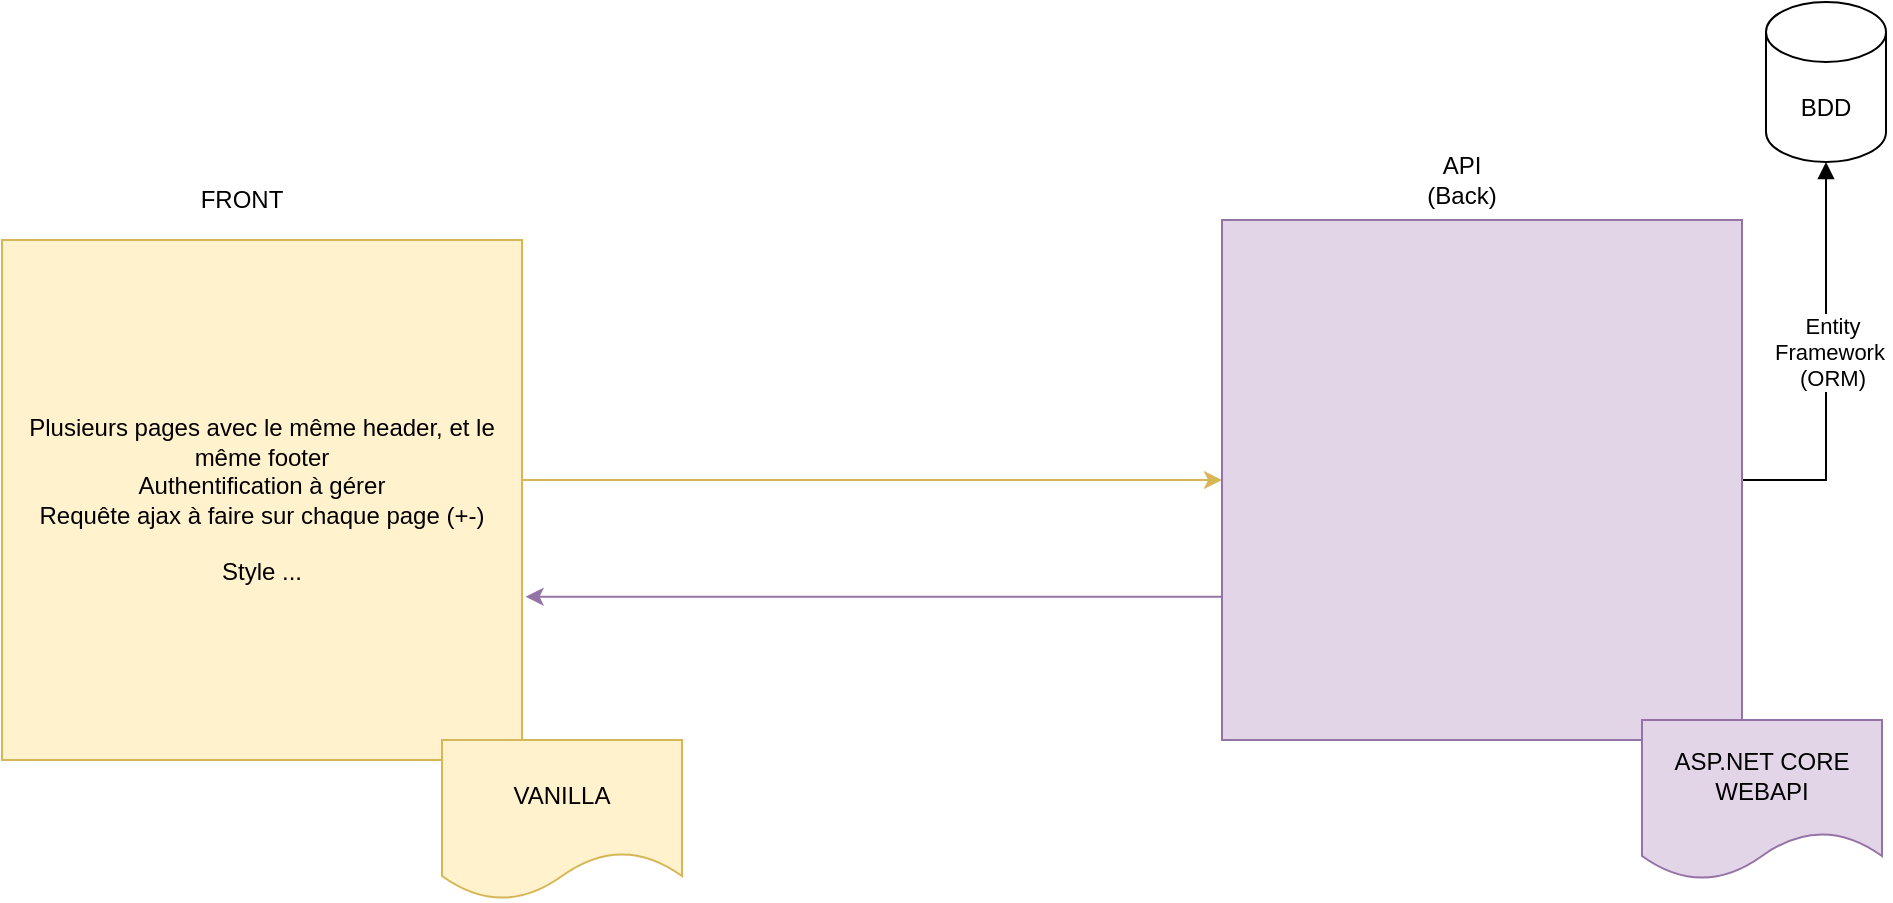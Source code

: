 <mxfile version="14.1.8" type="device"><diagram id="khpBU8QEBwp5g9HlSJ94" name="Page-1"><mxGraphModel dx="981" dy="574" grid="1" gridSize="10" guides="1" tooltips="1" connect="1" arrows="1" fold="1" page="1" pageScale="1" pageWidth="1169" pageHeight="827" math="0" shadow="0"><root><mxCell id="0"/><mxCell id="1" parent="0"/><mxCell id="HUOcQPAIlOD7z22A-bNq-5" style="edgeStyle=orthogonalEdgeStyle;rounded=0;orthogonalLoop=1;jettySize=auto;html=1;fillColor=#fff2cc;strokeColor=#d6b656;" edge="1" parent="1" source="HUOcQPAIlOD7z22A-bNq-1" target="HUOcQPAIlOD7z22A-bNq-3"><mxGeometry relative="1" as="geometry"><Array as="points"><mxPoint x="530" y="420"/><mxPoint x="530" y="420"/></Array></mxGeometry></mxCell><mxCell id="HUOcQPAIlOD7z22A-bNq-1" value="Plusieurs pages avec le même header, et le même footer&lt;br&gt;Authentification à gérer&lt;br&gt;Requête ajax à faire sur chaque page (+-)&lt;br&gt;&lt;br&gt;Style ..." style="whiteSpace=wrap;html=1;aspect=fixed;fillColor=#fff2cc;strokeColor=#d6b656;" vertex="1" parent="1"><mxGeometry x="140" y="300" width="260" height="260" as="geometry"/></mxCell><mxCell id="HUOcQPAIlOD7z22A-bNq-2" value="FRONT" style="text;html=1;strokeColor=none;fillColor=none;align=center;verticalAlign=middle;whiteSpace=wrap;rounded=0;" vertex="1" parent="1"><mxGeometry x="240" y="270" width="40" height="20" as="geometry"/></mxCell><mxCell id="HUOcQPAIlOD7z22A-bNq-6" style="edgeStyle=orthogonalEdgeStyle;rounded=0;orthogonalLoop=1;jettySize=auto;html=1;entryX=1.007;entryY=0.686;entryDx=0;entryDy=0;entryPerimeter=0;fillColor=#e1d5e7;strokeColor=#9673a6;" edge="1" parent="1" source="HUOcQPAIlOD7z22A-bNq-3" target="HUOcQPAIlOD7z22A-bNq-1"><mxGeometry relative="1" as="geometry"><Array as="points"><mxPoint x="575" y="478"/></Array></mxGeometry></mxCell><mxCell id="HUOcQPAIlOD7z22A-bNq-10" style="edgeStyle=orthogonalEdgeStyle;rounded=0;orthogonalLoop=1;jettySize=auto;html=1;entryX=0.5;entryY=1;entryDx=0;entryDy=0;entryPerimeter=0;endArrow=block;endFill=1;" edge="1" parent="1" source="HUOcQPAIlOD7z22A-bNq-3" target="HUOcQPAIlOD7z22A-bNq-9"><mxGeometry relative="1" as="geometry"/></mxCell><mxCell id="HUOcQPAIlOD7z22A-bNq-11" value="Entity&lt;br&gt;Framework&amp;nbsp;&lt;br&gt;(ORM)" style="edgeLabel;html=1;align=center;verticalAlign=middle;resizable=0;points=[];" vertex="1" connectable="0" parent="HUOcQPAIlOD7z22A-bNq-10"><mxGeometry x="0.058" y="-3" relative="1" as="geometry"><mxPoint as="offset"/></mxGeometry></mxCell><mxCell id="HUOcQPAIlOD7z22A-bNq-3" value="" style="whiteSpace=wrap;html=1;aspect=fixed;fillColor=#e1d5e7;strokeColor=#9673a6;" vertex="1" parent="1"><mxGeometry x="750" y="290" width="260" height="260" as="geometry"/></mxCell><mxCell id="HUOcQPAIlOD7z22A-bNq-4" value="API (Back)&lt;br&gt;" style="text;html=1;strokeColor=none;fillColor=none;align=center;verticalAlign=middle;whiteSpace=wrap;rounded=0;" vertex="1" parent="1"><mxGeometry x="850" y="260" width="40" height="20" as="geometry"/></mxCell><mxCell id="HUOcQPAIlOD7z22A-bNq-7" value="VANILLA" style="shape=document;whiteSpace=wrap;html=1;boundedLbl=1;fillColor=#fff2cc;strokeColor=#d6b656;" vertex="1" parent="1"><mxGeometry x="360" y="550" width="120" height="80" as="geometry"/></mxCell><mxCell id="HUOcQPAIlOD7z22A-bNq-8" value="ASP.NET CORE WEBAPI" style="shape=document;whiteSpace=wrap;html=1;boundedLbl=1;fillColor=#e1d5e7;strokeColor=#9673a6;" vertex="1" parent="1"><mxGeometry x="960" y="540" width="120" height="80" as="geometry"/></mxCell><mxCell id="HUOcQPAIlOD7z22A-bNq-9" value="BDD" style="shape=cylinder3;whiteSpace=wrap;html=1;boundedLbl=1;backgroundOutline=1;size=15;" vertex="1" parent="1"><mxGeometry x="1022" y="181" width="60" height="80" as="geometry"/></mxCell></root></mxGraphModel></diagram></mxfile>